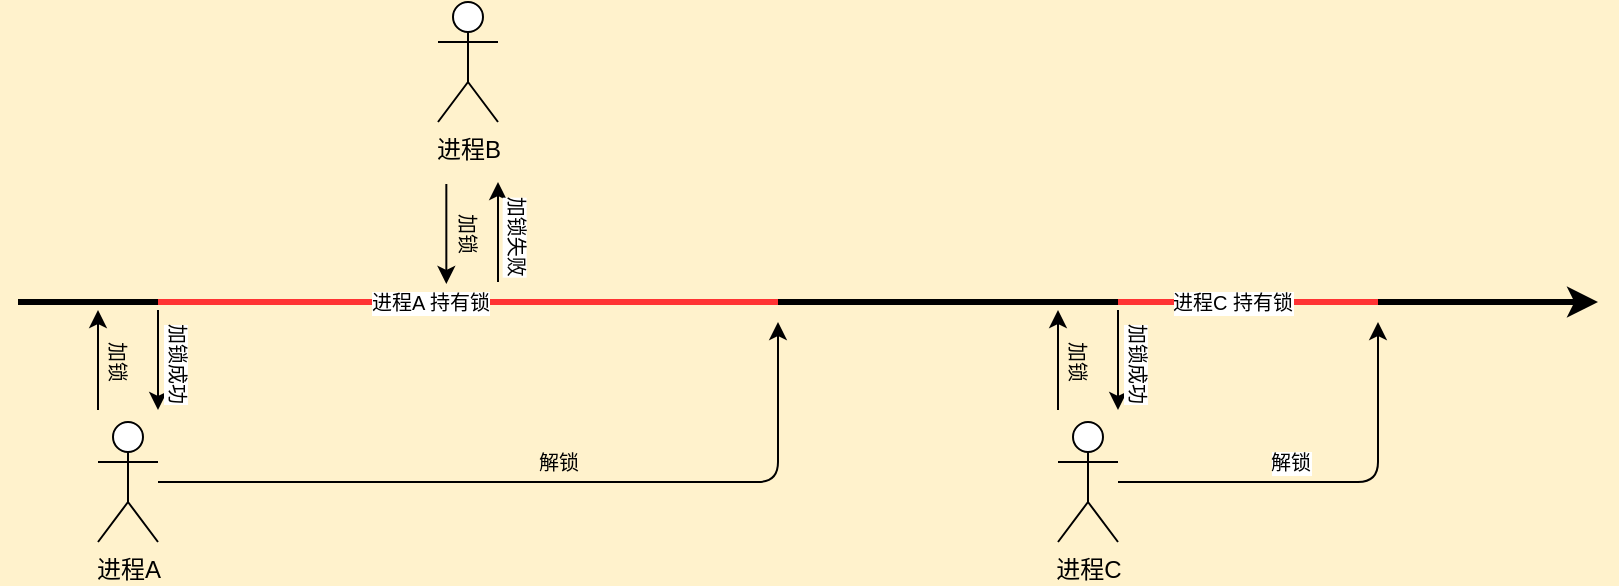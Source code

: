 <mxfile version="14.1.1" type="github">
  <diagram id="ki_LA9mQ505LY44z_Rbz" name="Page-1">
    <mxGraphModel dx="1188" dy="683" grid="1" gridSize="10" guides="1" tooltips="1" connect="1" arrows="1" fold="1" page="1" pageScale="1" pageWidth="1169" pageHeight="827" background="#FFF2CC" math="0" shadow="0">
      <root>
        <mxCell id="0" />
        <mxCell id="1" parent="0" />
        <mxCell id="rkzl5wiAowMu2SlgCzTU-2" value="" style="endArrow=classic;html=1;strokeWidth=3;" edge="1" parent="1">
          <mxGeometry width="50" height="50" relative="1" as="geometry">
            <mxPoint x="130" y="360" as="sourcePoint" />
            <mxPoint x="920" y="360" as="targetPoint" />
          </mxGeometry>
        </mxCell>
        <mxCell id="rkzl5wiAowMu2SlgCzTU-4" value="进程A" style="shape=umlActor;verticalLabelPosition=bottom;verticalAlign=top;html=1;outlineConnect=0;" vertex="1" parent="1">
          <mxGeometry x="170" y="420" width="30" height="60" as="geometry" />
        </mxCell>
        <mxCell id="rkzl5wiAowMu2SlgCzTU-7" value="" style="endArrow=classic;html=1;strokeWidth=1;" edge="1" parent="1">
          <mxGeometry x="-0.04" width="50" height="50" relative="1" as="geometry">
            <mxPoint x="170" y="414" as="sourcePoint" />
            <mxPoint x="170" y="364" as="targetPoint" />
            <Array as="points" />
            <mxPoint as="offset" />
          </mxGeometry>
        </mxCell>
        <mxCell id="rkzl5wiAowMu2SlgCzTU-12" value="" style="endArrow=classic;html=1;strokeWidth=1;" edge="1" parent="1">
          <mxGeometry width="50" height="50" relative="1" as="geometry">
            <mxPoint x="200" y="364" as="sourcePoint" />
            <mxPoint x="200" y="414" as="targetPoint" />
          </mxGeometry>
        </mxCell>
        <mxCell id="rkzl5wiAowMu2SlgCzTU-13" value="加锁成功" style="edgeLabel;html=1;align=center;verticalAlign=middle;resizable=0;points=[];rotation=90;fontSize=10;horizontal=1;" vertex="1" connectable="0" parent="rkzl5wiAowMu2SlgCzTU-12">
          <mxGeometry x="-0.12" y="-4" relative="1" as="geometry">
            <mxPoint x="14" y="4" as="offset" />
          </mxGeometry>
        </mxCell>
        <mxCell id="rkzl5wiAowMu2SlgCzTU-14" value="加锁" style="text;html=1;strokeColor=none;fillColor=none;align=center;verticalAlign=middle;whiteSpace=wrap;rounded=0;fontSize=10;rotation=90;" vertex="1" parent="1">
          <mxGeometry x="160" y="380" width="40" height="20" as="geometry" />
        </mxCell>
        <mxCell id="rkzl5wiAowMu2SlgCzTU-15" value="" style="endArrow=none;html=1;strokeWidth=3;fontSize=10;rounded=0;strokeColor=#FF3333;" edge="1" parent="1">
          <mxGeometry width="50" height="50" relative="1" as="geometry">
            <mxPoint x="200" y="360" as="sourcePoint" />
            <mxPoint x="510" y="360" as="targetPoint" />
          </mxGeometry>
        </mxCell>
        <mxCell id="rkzl5wiAowMu2SlgCzTU-47" value="进程A 持有锁" style="edgeLabel;html=1;align=center;verticalAlign=middle;resizable=0;points=[];fontSize=10;" vertex="1" connectable="0" parent="rkzl5wiAowMu2SlgCzTU-15">
          <mxGeometry x="-0.126" relative="1" as="geometry">
            <mxPoint as="offset" />
          </mxGeometry>
        </mxCell>
        <mxCell id="rkzl5wiAowMu2SlgCzTU-16" value="进程B" style="shape=umlActor;verticalLabelPosition=bottom;verticalAlign=top;html=1;outlineConnect=0;" vertex="1" parent="1">
          <mxGeometry x="340" y="210" width="30" height="60" as="geometry" />
        </mxCell>
        <mxCell id="rkzl5wiAowMu2SlgCzTU-17" value="" style="endArrow=classic;html=1;strokeWidth=1;" edge="1" parent="1">
          <mxGeometry x="-0.04" width="50" height="50" relative="1" as="geometry">
            <mxPoint x="370" y="350" as="sourcePoint" />
            <mxPoint x="370" y="300" as="targetPoint" />
            <Array as="points" />
            <mxPoint as="offset" />
          </mxGeometry>
        </mxCell>
        <mxCell id="rkzl5wiAowMu2SlgCzTU-18" value="" style="endArrow=classic;html=1;strokeWidth=1;" edge="1" parent="1">
          <mxGeometry width="50" height="50" relative="1" as="geometry">
            <mxPoint x="344.17" y="301" as="sourcePoint" />
            <mxPoint x="344.17" y="351" as="targetPoint" />
          </mxGeometry>
        </mxCell>
        <mxCell id="rkzl5wiAowMu2SlgCzTU-19" value="加锁失败" style="edgeLabel;html=1;align=center;verticalAlign=middle;resizable=0;points=[];rotation=90;fontSize=10;horizontal=1;" vertex="1" connectable="0" parent="rkzl5wiAowMu2SlgCzTU-18">
          <mxGeometry x="-0.12" y="-4" relative="1" as="geometry">
            <mxPoint x="39.83" y="3.33" as="offset" />
          </mxGeometry>
        </mxCell>
        <mxCell id="rkzl5wiAowMu2SlgCzTU-20" value="加锁" style="text;html=1;strokeColor=none;align=center;verticalAlign=middle;whiteSpace=wrap;rounded=0;fontSize=10;rotation=90;shadow=1;" vertex="1" parent="1">
          <mxGeometry x="335" y="316" width="40" height="20" as="geometry" />
        </mxCell>
        <mxCell id="rkzl5wiAowMu2SlgCzTU-33" value="进程C" style="shape=umlActor;verticalLabelPosition=bottom;verticalAlign=top;html=1;outlineConnect=0;" vertex="1" parent="1">
          <mxGeometry x="650" y="420" width="30" height="60" as="geometry" />
        </mxCell>
        <mxCell id="rkzl5wiAowMu2SlgCzTU-34" value="" style="endArrow=classic;html=1;strokeWidth=1;" edge="1" parent="1">
          <mxGeometry x="-0.04" width="50" height="50" relative="1" as="geometry">
            <mxPoint x="650" y="414" as="sourcePoint" />
            <mxPoint x="650" y="364" as="targetPoint" />
            <Array as="points" />
            <mxPoint as="offset" />
          </mxGeometry>
        </mxCell>
        <mxCell id="rkzl5wiAowMu2SlgCzTU-35" value="" style="endArrow=classic;html=1;strokeWidth=1;" edge="1" parent="1">
          <mxGeometry width="50" height="50" relative="1" as="geometry">
            <mxPoint x="680" y="364" as="sourcePoint" />
            <mxPoint x="680" y="414" as="targetPoint" />
          </mxGeometry>
        </mxCell>
        <mxCell id="rkzl5wiAowMu2SlgCzTU-36" value="加锁成功" style="edgeLabel;html=1;align=center;verticalAlign=middle;resizable=0;points=[];rotation=90;fontSize=10;horizontal=1;" vertex="1" connectable="0" parent="rkzl5wiAowMu2SlgCzTU-35">
          <mxGeometry x="-0.12" y="-4" relative="1" as="geometry">
            <mxPoint x="14" y="4" as="offset" />
          </mxGeometry>
        </mxCell>
        <mxCell id="rkzl5wiAowMu2SlgCzTU-37" value="加锁" style="text;html=1;strokeColor=none;fillColor=none;align=center;verticalAlign=middle;whiteSpace=wrap;rounded=0;fontSize=10;rotation=90;" vertex="1" parent="1">
          <mxGeometry x="640" y="380" width="40" height="20" as="geometry" />
        </mxCell>
        <mxCell id="rkzl5wiAowMu2SlgCzTU-48" value="" style="edgeStyle=segmentEdgeStyle;endArrow=classic;html=1;strokeWidth=1;fontSize=10;" edge="1" parent="1">
          <mxGeometry width="50" height="50" relative="1" as="geometry">
            <mxPoint x="200" y="450" as="sourcePoint" />
            <mxPoint x="510" y="370" as="targetPoint" />
          </mxGeometry>
        </mxCell>
        <mxCell id="rkzl5wiAowMu2SlgCzTU-49" value="解锁" style="text;html=1;align=center;verticalAlign=middle;resizable=0;points=[];autosize=1;fontSize=10;" vertex="1" parent="1">
          <mxGeometry x="380" y="430" width="40" height="20" as="geometry" />
        </mxCell>
        <mxCell id="rkzl5wiAowMu2SlgCzTU-50" value="" style="endArrow=none;html=1;strokeWidth=3;fontSize=10;rounded=0;strokeColor=#FF3333;" edge="1" parent="1">
          <mxGeometry width="50" height="50" relative="1" as="geometry">
            <mxPoint x="680" y="360" as="sourcePoint" />
            <mxPoint x="810" y="360" as="targetPoint" />
          </mxGeometry>
        </mxCell>
        <mxCell id="rkzl5wiAowMu2SlgCzTU-51" value="进程C 持有锁" style="edgeLabel;html=1;align=center;verticalAlign=middle;resizable=0;points=[];fontSize=10;" vertex="1" connectable="0" parent="rkzl5wiAowMu2SlgCzTU-50">
          <mxGeometry x="-0.126" relative="1" as="geometry">
            <mxPoint as="offset" />
          </mxGeometry>
        </mxCell>
        <mxCell id="rkzl5wiAowMu2SlgCzTU-53" value="" style="edgeStyle=segmentEdgeStyle;endArrow=classic;html=1;strokeColor=#000000;strokeWidth=1;fontSize=10;" edge="1" parent="1">
          <mxGeometry width="50" height="50" relative="1" as="geometry">
            <mxPoint x="680" y="450" as="sourcePoint" />
            <mxPoint x="810" y="370" as="targetPoint" />
          </mxGeometry>
        </mxCell>
        <mxCell id="rkzl5wiAowMu2SlgCzTU-55" value="解锁" style="edgeLabel;html=1;align=center;verticalAlign=middle;resizable=0;points=[];fontSize=10;" vertex="1" connectable="0" parent="rkzl5wiAowMu2SlgCzTU-53">
          <mxGeometry x="-0.179" y="1" relative="1" as="geometry">
            <mxPoint y="-9" as="offset" />
          </mxGeometry>
        </mxCell>
      </root>
    </mxGraphModel>
  </diagram>
</mxfile>
